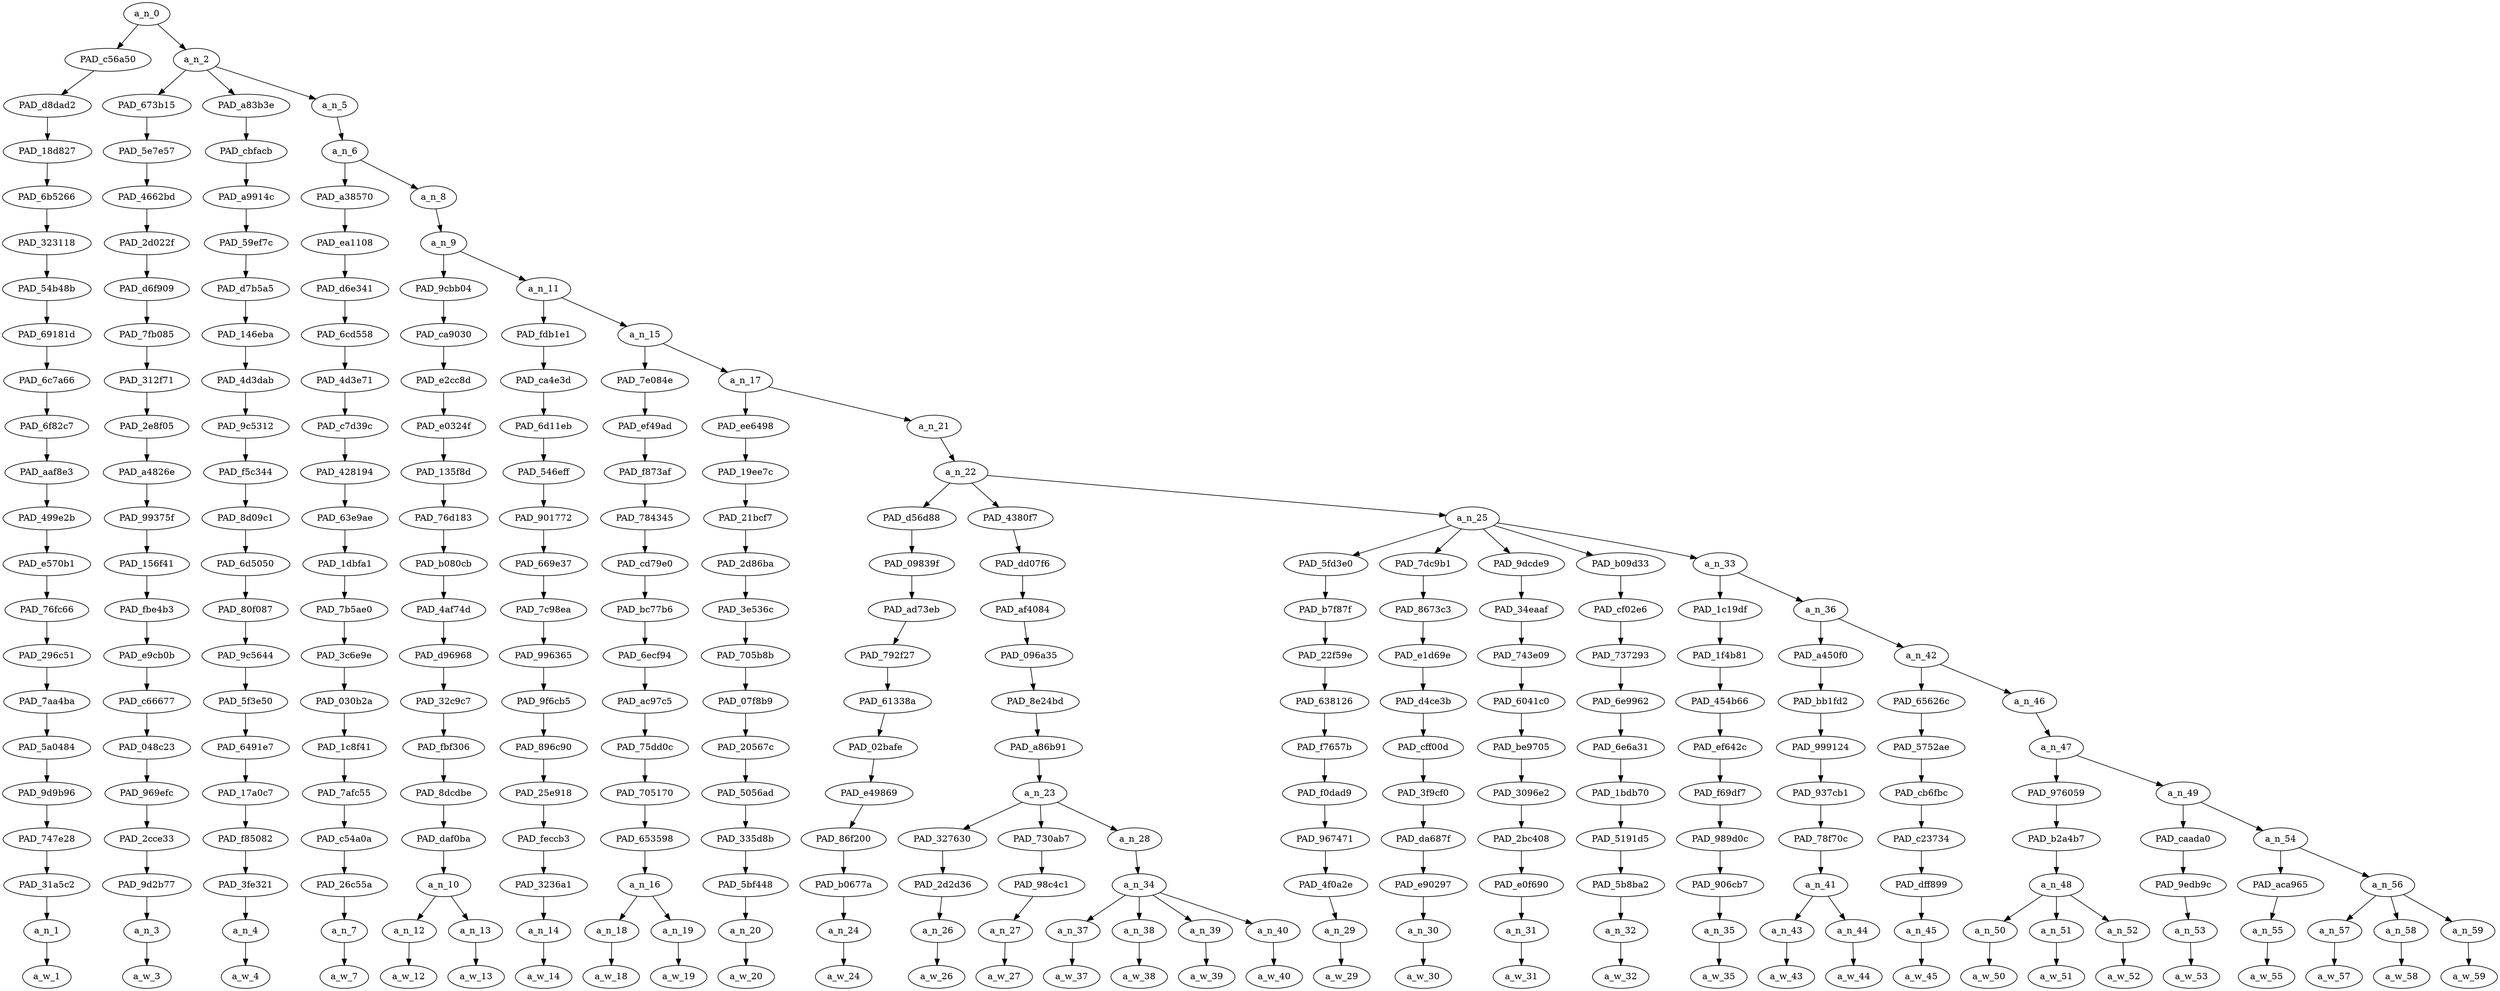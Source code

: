 strict digraph "" {
	a_n_0	[div_dir=1,
		index=0,
		level=21,
		pos="1.2687717013888888,21!",
		text_span="[0, 1, 2, 3, 4, 5, 6, 7, 8, 9, 10, 11, 12, 13, 14, 15, 16, 17, 18, 19, 20, 21, 22, 23, 24, 25, 26, 27, 28, 29, 30, 31, 32]",
		value=0.99999999];
	PAD_c56a50	[div_dir=1,
		index=0,
		level=20,
		pos="0.0,20!",
		text_span="[0]",
		value=0.10825513];
	a_n_0 -> PAD_c56a50;
	a_n_2	[div_dir=1,
		index=1,
		level=20,
		pos="2.5375434027777777,20!",
		text_span="[1, 2, 3, 4, 5, 6, 7, 8, 9, 10, 11, 12, 13, 14, 15, 16, 17, 18, 19, 20, 21, 22, 23, 24, 25, 26, 27, 28, 29, 30, 31, 32]",
		value=0.89140818];
	a_n_0 -> a_n_2;
	PAD_d8dad2	[div_dir=1,
		index=0,
		level=19,
		pos="0.0,19!",
		text_span="[0]",
		value=0.10825513];
	PAD_c56a50 -> PAD_d8dad2;
	PAD_18d827	[div_dir=1,
		index=0,
		level=18,
		pos="0.0,18!",
		text_span="[0]",
		value=0.10825513];
	PAD_d8dad2 -> PAD_18d827;
	PAD_6b5266	[div_dir=1,
		index=0,
		level=17,
		pos="0.0,17!",
		text_span="[0]",
		value=0.10825513];
	PAD_18d827 -> PAD_6b5266;
	PAD_323118	[div_dir=1,
		index=0,
		level=16,
		pos="0.0,16!",
		text_span="[0]",
		value=0.10825513];
	PAD_6b5266 -> PAD_323118;
	PAD_54b48b	[div_dir=1,
		index=0,
		level=15,
		pos="0.0,15!",
		text_span="[0]",
		value=0.10825513];
	PAD_323118 -> PAD_54b48b;
	PAD_69181d	[div_dir=1,
		index=0,
		level=14,
		pos="0.0,14!",
		text_span="[0]",
		value=0.10825513];
	PAD_54b48b -> PAD_69181d;
	PAD_6c7a66	[div_dir=1,
		index=0,
		level=13,
		pos="0.0,13!",
		text_span="[0]",
		value=0.10825513];
	PAD_69181d -> PAD_6c7a66;
	PAD_6f82c7	[div_dir=1,
		index=0,
		level=12,
		pos="0.0,12!",
		text_span="[0]",
		value=0.10825513];
	PAD_6c7a66 -> PAD_6f82c7;
	PAD_aaf8e3	[div_dir=1,
		index=0,
		level=11,
		pos="0.0,11!",
		text_span="[0]",
		value=0.10825513];
	PAD_6f82c7 -> PAD_aaf8e3;
	PAD_499e2b	[div_dir=1,
		index=0,
		level=10,
		pos="0.0,10!",
		text_span="[0]",
		value=0.10825513];
	PAD_aaf8e3 -> PAD_499e2b;
	PAD_e570b1	[div_dir=1,
		index=0,
		level=9,
		pos="0.0,9!",
		text_span="[0]",
		value=0.10825513];
	PAD_499e2b -> PAD_e570b1;
	PAD_76fc66	[div_dir=1,
		index=0,
		level=8,
		pos="0.0,8!",
		text_span="[0]",
		value=0.10825513];
	PAD_e570b1 -> PAD_76fc66;
	PAD_296c51	[div_dir=1,
		index=0,
		level=7,
		pos="0.0,7!",
		text_span="[0]",
		value=0.10825513];
	PAD_76fc66 -> PAD_296c51;
	PAD_7aa4ba	[div_dir=1,
		index=0,
		level=6,
		pos="0.0,6!",
		text_span="[0]",
		value=0.10825513];
	PAD_296c51 -> PAD_7aa4ba;
	PAD_5a0484	[div_dir=1,
		index=0,
		level=5,
		pos="0.0,5!",
		text_span="[0]",
		value=0.10825513];
	PAD_7aa4ba -> PAD_5a0484;
	PAD_9d9b96	[div_dir=1,
		index=0,
		level=4,
		pos="0.0,4!",
		text_span="[0]",
		value=0.10825513];
	PAD_5a0484 -> PAD_9d9b96;
	PAD_747e28	[div_dir=1,
		index=0,
		level=3,
		pos="0.0,3!",
		text_span="[0]",
		value=0.10825513];
	PAD_9d9b96 -> PAD_747e28;
	PAD_31a5c2	[div_dir=1,
		index=0,
		level=2,
		pos="0.0,2!",
		text_span="[0]",
		value=0.10825513];
	PAD_747e28 -> PAD_31a5c2;
	a_n_1	[div_dir=1,
		index=0,
		level=1,
		pos="0.0,1!",
		text_span="[0]",
		value=0.10825513];
	PAD_31a5c2 -> a_n_1;
	a_w_1	[div_dir=0,
		index=0,
		level=0,
		pos="0,0!",
		text_span="[0]",
		value=crackheads];
	a_n_1 -> a_w_1;
	PAD_673b15	[div_dir=-1,
		index=1,
		level=19,
		pos="1.0,19!",
		text_span="[1]",
		value=0.02230533];
	a_n_2 -> PAD_673b15;
	PAD_a83b3e	[div_dir=-1,
		index=2,
		level=19,
		pos="2.0,19!",
		text_span="[2]",
		value=0.02273857];
	a_n_2 -> PAD_a83b3e;
	a_n_5	[div_dir=1,
		index=3,
		level=19,
		pos="4.612630208333333,19!",
		text_span="[3, 4, 5, 6, 7, 8, 9, 10, 11, 12, 13, 14, 15, 16, 17, 18, 19, 20, 21, 22, 23, 24, 25, 26, 27, 28, 29, 30, 31, 32]",
		value=0.84606045];
	a_n_2 -> a_n_5;
	PAD_5e7e57	[div_dir=-1,
		index=1,
		level=18,
		pos="1.0,18!",
		text_span="[1]",
		value=0.02230533];
	PAD_673b15 -> PAD_5e7e57;
	PAD_4662bd	[div_dir=-1,
		index=1,
		level=17,
		pos="1.0,17!",
		text_span="[1]",
		value=0.02230533];
	PAD_5e7e57 -> PAD_4662bd;
	PAD_2d022f	[div_dir=-1,
		index=1,
		level=16,
		pos="1.0,16!",
		text_span="[1]",
		value=0.02230533];
	PAD_4662bd -> PAD_2d022f;
	PAD_d6f909	[div_dir=-1,
		index=1,
		level=15,
		pos="1.0,15!",
		text_span="[1]",
		value=0.02230533];
	PAD_2d022f -> PAD_d6f909;
	PAD_7fb085	[div_dir=-1,
		index=1,
		level=14,
		pos="1.0,14!",
		text_span="[1]",
		value=0.02230533];
	PAD_d6f909 -> PAD_7fb085;
	PAD_312f71	[div_dir=-1,
		index=1,
		level=13,
		pos="1.0,13!",
		text_span="[1]",
		value=0.02230533];
	PAD_7fb085 -> PAD_312f71;
	PAD_2e8f05	[div_dir=-1,
		index=1,
		level=12,
		pos="1.0,12!",
		text_span="[1]",
		value=0.02230533];
	PAD_312f71 -> PAD_2e8f05;
	PAD_a4826e	[div_dir=-1,
		index=1,
		level=11,
		pos="1.0,11!",
		text_span="[1]",
		value=0.02230533];
	PAD_2e8f05 -> PAD_a4826e;
	PAD_99375f	[div_dir=-1,
		index=1,
		level=10,
		pos="1.0,10!",
		text_span="[1]",
		value=0.02230533];
	PAD_a4826e -> PAD_99375f;
	PAD_156f41	[div_dir=-1,
		index=1,
		level=9,
		pos="1.0,9!",
		text_span="[1]",
		value=0.02230533];
	PAD_99375f -> PAD_156f41;
	PAD_fbe4b3	[div_dir=-1,
		index=1,
		level=8,
		pos="1.0,8!",
		text_span="[1]",
		value=0.02230533];
	PAD_156f41 -> PAD_fbe4b3;
	PAD_e9cb0b	[div_dir=-1,
		index=1,
		level=7,
		pos="1.0,7!",
		text_span="[1]",
		value=0.02230533];
	PAD_fbe4b3 -> PAD_e9cb0b;
	PAD_c66677	[div_dir=-1,
		index=1,
		level=6,
		pos="1.0,6!",
		text_span="[1]",
		value=0.02230533];
	PAD_e9cb0b -> PAD_c66677;
	PAD_048c23	[div_dir=-1,
		index=1,
		level=5,
		pos="1.0,5!",
		text_span="[1]",
		value=0.02230533];
	PAD_c66677 -> PAD_048c23;
	PAD_969efc	[div_dir=-1,
		index=1,
		level=4,
		pos="1.0,4!",
		text_span="[1]",
		value=0.02230533];
	PAD_048c23 -> PAD_969efc;
	PAD_2cce33	[div_dir=-1,
		index=1,
		level=3,
		pos="1.0,3!",
		text_span="[1]",
		value=0.02230533];
	PAD_969efc -> PAD_2cce33;
	PAD_9d2b77	[div_dir=-1,
		index=1,
		level=2,
		pos="1.0,2!",
		text_span="[1]",
		value=0.02230533];
	PAD_2cce33 -> PAD_9d2b77;
	a_n_3	[div_dir=-1,
		index=1,
		level=1,
		pos="1.0,1!",
		text_span="[1]",
		value=0.02230533];
	PAD_9d2b77 -> a_n_3;
	a_w_3	[div_dir=0,
		index=1,
		level=0,
		pos="1,0!",
		text_span="[1]",
		value=call];
	a_n_3 -> a_w_3;
	PAD_cbfacb	[div_dir=-1,
		index=2,
		level=18,
		pos="2.0,18!",
		text_span="[2]",
		value=0.02273857];
	PAD_a83b3e -> PAD_cbfacb;
	PAD_a9914c	[div_dir=-1,
		index=2,
		level=17,
		pos="2.0,17!",
		text_span="[2]",
		value=0.02273857];
	PAD_cbfacb -> PAD_a9914c;
	PAD_59ef7c	[div_dir=-1,
		index=2,
		level=16,
		pos="2.0,16!",
		text_span="[2]",
		value=0.02273857];
	PAD_a9914c -> PAD_59ef7c;
	PAD_d7b5a5	[div_dir=-1,
		index=2,
		level=15,
		pos="2.0,15!",
		text_span="[2]",
		value=0.02273857];
	PAD_59ef7c -> PAD_d7b5a5;
	PAD_146eba	[div_dir=-1,
		index=2,
		level=14,
		pos="2.0,14!",
		text_span="[2]",
		value=0.02273857];
	PAD_d7b5a5 -> PAD_146eba;
	PAD_4d3dab	[div_dir=-1,
		index=2,
		level=13,
		pos="2.0,13!",
		text_span="[2]",
		value=0.02273857];
	PAD_146eba -> PAD_4d3dab;
	PAD_9c5312	[div_dir=-1,
		index=2,
		level=12,
		pos="2.0,12!",
		text_span="[2]",
		value=0.02273857];
	PAD_4d3dab -> PAD_9c5312;
	PAD_f5c344	[div_dir=-1,
		index=2,
		level=11,
		pos="2.0,11!",
		text_span="[2]",
		value=0.02273857];
	PAD_9c5312 -> PAD_f5c344;
	PAD_8d09c1	[div_dir=-1,
		index=2,
		level=10,
		pos="2.0,10!",
		text_span="[2]",
		value=0.02273857];
	PAD_f5c344 -> PAD_8d09c1;
	PAD_6d5050	[div_dir=-1,
		index=2,
		level=9,
		pos="2.0,9!",
		text_span="[2]",
		value=0.02273857];
	PAD_8d09c1 -> PAD_6d5050;
	PAD_80f087	[div_dir=-1,
		index=2,
		level=8,
		pos="2.0,8!",
		text_span="[2]",
		value=0.02273857];
	PAD_6d5050 -> PAD_80f087;
	PAD_9c5644	[div_dir=-1,
		index=2,
		level=7,
		pos="2.0,7!",
		text_span="[2]",
		value=0.02273857];
	PAD_80f087 -> PAD_9c5644;
	PAD_5f3e50	[div_dir=-1,
		index=2,
		level=6,
		pos="2.0,6!",
		text_span="[2]",
		value=0.02273857];
	PAD_9c5644 -> PAD_5f3e50;
	PAD_6491e7	[div_dir=-1,
		index=2,
		level=5,
		pos="2.0,5!",
		text_span="[2]",
		value=0.02273857];
	PAD_5f3e50 -> PAD_6491e7;
	PAD_17a0c7	[div_dir=-1,
		index=2,
		level=4,
		pos="2.0,4!",
		text_span="[2]",
		value=0.02273857];
	PAD_6491e7 -> PAD_17a0c7;
	PAD_f85082	[div_dir=-1,
		index=2,
		level=3,
		pos="2.0,3!",
		text_span="[2]",
		value=0.02273857];
	PAD_17a0c7 -> PAD_f85082;
	PAD_3fe321	[div_dir=-1,
		index=2,
		level=2,
		pos="2.0,2!",
		text_span="[2]",
		value=0.02273857];
	PAD_f85082 -> PAD_3fe321;
	a_n_4	[div_dir=-1,
		index=2,
		level=1,
		pos="2.0,1!",
		text_span="[2]",
		value=0.02273857];
	PAD_3fe321 -> a_n_4;
	a_w_4	[div_dir=0,
		index=2,
		level=0,
		pos="2,0!",
		text_span="[2]",
		value=themselves];
	a_n_4 -> a_w_4;
	a_n_6	[div_dir=1,
		index=3,
		level=18,
		pos="4.612630208333333,18!",
		text_span="[3, 4, 5, 6, 7, 8, 9, 10, 11, 12, 13, 14, 15, 16, 17, 18, 19, 20, 21, 22, 23, 24, 25, 26, 27, 28, 29, 30, 31, 32]",
		value=0.84573473];
	a_n_5 -> a_n_6;
	PAD_a38570	[div_dir=1,
		index=3,
		level=17,
		pos="3.0,17!",
		text_span="[3]",
		value=0.06288940];
	a_n_6 -> PAD_a38570;
	a_n_8	[div_dir=1,
		index=4,
		level=17,
		pos="6.225260416666666,17!",
		text_span="[4, 5, 6, 7, 8, 9, 10, 11, 12, 13, 14, 15, 16, 17, 18, 19, 20, 21, 22, 23, 24, 25, 26, 27, 28, 29, 30, 31, 32]",
		value=0.78251961];
	a_n_6 -> a_n_8;
	PAD_ea1108	[div_dir=1,
		index=3,
		level=16,
		pos="3.0,16!",
		text_span="[3]",
		value=0.06288940];
	PAD_a38570 -> PAD_ea1108;
	PAD_d6e341	[div_dir=1,
		index=3,
		level=15,
		pos="3.0,15!",
		text_span="[3]",
		value=0.06288940];
	PAD_ea1108 -> PAD_d6e341;
	PAD_6cd558	[div_dir=1,
		index=3,
		level=14,
		pos="3.0,14!",
		text_span="[3]",
		value=0.06288940];
	PAD_d6e341 -> PAD_6cd558;
	PAD_4d3e71	[div_dir=1,
		index=3,
		level=13,
		pos="3.0,13!",
		text_span="[3]",
		value=0.06288940];
	PAD_6cd558 -> PAD_4d3e71;
	PAD_c7d39c	[div_dir=1,
		index=3,
		level=12,
		pos="3.0,12!",
		text_span="[3]",
		value=0.06288940];
	PAD_4d3e71 -> PAD_c7d39c;
	PAD_428194	[div_dir=1,
		index=3,
		level=11,
		pos="3.0,11!",
		text_span="[3]",
		value=0.06288940];
	PAD_c7d39c -> PAD_428194;
	PAD_63e9ae	[div_dir=1,
		index=3,
		level=10,
		pos="3.0,10!",
		text_span="[3]",
		value=0.06288940];
	PAD_428194 -> PAD_63e9ae;
	PAD_1dbfa1	[div_dir=1,
		index=3,
		level=9,
		pos="3.0,9!",
		text_span="[3]",
		value=0.06288940];
	PAD_63e9ae -> PAD_1dbfa1;
	PAD_7b5ae0	[div_dir=1,
		index=3,
		level=8,
		pos="3.0,8!",
		text_span="[3]",
		value=0.06288940];
	PAD_1dbfa1 -> PAD_7b5ae0;
	PAD_3c6e9e	[div_dir=1,
		index=3,
		level=7,
		pos="3.0,7!",
		text_span="[3]",
		value=0.06288940];
	PAD_7b5ae0 -> PAD_3c6e9e;
	PAD_030b2a	[div_dir=1,
		index=3,
		level=6,
		pos="3.0,6!",
		text_span="[3]",
		value=0.06288940];
	PAD_3c6e9e -> PAD_030b2a;
	PAD_1c8f41	[div_dir=1,
		index=3,
		level=5,
		pos="3.0,5!",
		text_span="[3]",
		value=0.06288940];
	PAD_030b2a -> PAD_1c8f41;
	PAD_7afc55	[div_dir=1,
		index=3,
		level=4,
		pos="3.0,4!",
		text_span="[3]",
		value=0.06288940];
	PAD_1c8f41 -> PAD_7afc55;
	PAD_c54a0a	[div_dir=1,
		index=3,
		level=3,
		pos="3.0,3!",
		text_span="[3]",
		value=0.06288940];
	PAD_7afc55 -> PAD_c54a0a;
	PAD_26c55a	[div_dir=1,
		index=3,
		level=2,
		pos="3.0,2!",
		text_span="[3]",
		value=0.06288940];
	PAD_c54a0a -> PAD_26c55a;
	a_n_7	[div_dir=1,
		index=3,
		level=1,
		pos="3.0,1!",
		text_span="[3]",
		value=0.06288940];
	PAD_26c55a -> a_n_7;
	a_w_7	[div_dir=0,
		index=3,
		level=0,
		pos="3,0!",
		text_span="[3]",
		value=crackheads1];
	a_n_7 -> a_w_7;
	a_n_9	[div_dir=1,
		index=4,
		level=16,
		pos="6.225260416666666,16!",
		text_span="[4, 5, 6, 7, 8, 9, 10, 11, 12, 13, 14, 15, 16, 17, 18, 19, 20, 21, 22, 23, 24, 25, 26, 27, 28, 29, 30, 31, 32]",
		value=0.78222310];
	a_n_8 -> a_n_9;
	PAD_9cbb04	[div_dir=1,
		index=4,
		level=15,
		pos="4.5,15!",
		text_span="[4, 5]",
		value=0.03401614];
	a_n_9 -> PAD_9cbb04;
	a_n_11	[div_dir=1,
		index=5,
		level=15,
		pos="7.950520833333333,15!",
		text_span="[6, 7, 8, 9, 10, 11, 12, 13, 14, 15, 16, 17, 18, 19, 20, 21, 22, 23, 24, 25, 26, 27, 28, 29, 30, 31, 32]",
		value=0.74791044];
	a_n_9 -> a_n_11;
	PAD_ca9030	[div_dir=1,
		index=4,
		level=14,
		pos="4.5,14!",
		text_span="[4, 5]",
		value=0.03401614];
	PAD_9cbb04 -> PAD_ca9030;
	PAD_e2cc8d	[div_dir=1,
		index=4,
		level=13,
		pos="4.5,13!",
		text_span="[4, 5]",
		value=0.03401614];
	PAD_ca9030 -> PAD_e2cc8d;
	PAD_e0324f	[div_dir=1,
		index=4,
		level=12,
		pos="4.5,12!",
		text_span="[4, 5]",
		value=0.03401614];
	PAD_e2cc8d -> PAD_e0324f;
	PAD_135f8d	[div_dir=1,
		index=4,
		level=11,
		pos="4.5,11!",
		text_span="[4, 5]",
		value=0.03401614];
	PAD_e0324f -> PAD_135f8d;
	PAD_76d183	[div_dir=1,
		index=4,
		level=10,
		pos="4.5,10!",
		text_span="[4, 5]",
		value=0.03401614];
	PAD_135f8d -> PAD_76d183;
	PAD_b080cb	[div_dir=1,
		index=4,
		level=9,
		pos="4.5,9!",
		text_span="[4, 5]",
		value=0.03401614];
	PAD_76d183 -> PAD_b080cb;
	PAD_4af74d	[div_dir=1,
		index=4,
		level=8,
		pos="4.5,8!",
		text_span="[4, 5]",
		value=0.03401614];
	PAD_b080cb -> PAD_4af74d;
	PAD_d96968	[div_dir=1,
		index=4,
		level=7,
		pos="4.5,7!",
		text_span="[4, 5]",
		value=0.03401614];
	PAD_4af74d -> PAD_d96968;
	PAD_32c9c7	[div_dir=1,
		index=4,
		level=6,
		pos="4.5,6!",
		text_span="[4, 5]",
		value=0.03401614];
	PAD_d96968 -> PAD_32c9c7;
	PAD_fbf306	[div_dir=1,
		index=4,
		level=5,
		pos="4.5,5!",
		text_span="[4, 5]",
		value=0.03401614];
	PAD_32c9c7 -> PAD_fbf306;
	PAD_8dcdbe	[div_dir=1,
		index=4,
		level=4,
		pos="4.5,4!",
		text_span="[4, 5]",
		value=0.03401614];
	PAD_fbf306 -> PAD_8dcdbe;
	PAD_daf0ba	[div_dir=1,
		index=4,
		level=3,
		pos="4.5,3!",
		text_span="[4, 5]",
		value=0.03401614];
	PAD_8dcdbe -> PAD_daf0ba;
	a_n_10	[div_dir=1,
		index=4,
		level=2,
		pos="4.5,2!",
		text_span="[4, 5]",
		value=0.03401614];
	PAD_daf0ba -> a_n_10;
	a_n_12	[div_dir=1,
		index=4,
		level=1,
		pos="4.0,1!",
		text_span="[4]",
		value=0.01927489];
	a_n_10 -> a_n_12;
	a_n_13	[div_dir=1,
		index=5,
		level=1,
		pos="5.0,1!",
		text_span="[5]",
		value=0.01465359];
	a_n_10 -> a_n_13;
	a_w_12	[div_dir=0,
		index=4,
		level=0,
		pos="4,0!",
		text_span="[4]",
		value=we];
	a_n_12 -> a_w_12;
	a_w_13	[div_dir=0,
		index=5,
		level=0,
		pos="5,0!",
		text_span="[5]",
		value=all];
	a_n_13 -> a_w_13;
	PAD_fdb1e1	[div_dir=-1,
		index=5,
		level=14,
		pos="6.0,14!",
		text_span="[6]",
		value=0.01927272];
	a_n_11 -> PAD_fdb1e1;
	a_n_15	[div_dir=1,
		index=6,
		level=14,
		pos="9.901041666666666,14!",
		text_span="[7, 8, 9, 10, 11, 12, 13, 14, 15, 16, 17, 18, 19, 20, 21, 22, 23, 24, 25, 26, 27, 28, 29, 30, 31, 32]",
		value=0.72835420];
	a_n_11 -> a_n_15;
	PAD_ca4e3d	[div_dir=-1,
		index=5,
		level=13,
		pos="6.0,13!",
		text_span="[6]",
		value=0.01927272];
	PAD_fdb1e1 -> PAD_ca4e3d;
	PAD_6d11eb	[div_dir=-1,
		index=5,
		level=12,
		pos="6.0,12!",
		text_span="[6]",
		value=0.01927272];
	PAD_ca4e3d -> PAD_6d11eb;
	PAD_546eff	[div_dir=-1,
		index=5,
		level=11,
		pos="6.0,11!",
		text_span="[6]",
		value=0.01927272];
	PAD_6d11eb -> PAD_546eff;
	PAD_901772	[div_dir=-1,
		index=5,
		level=10,
		pos="6.0,10!",
		text_span="[6]",
		value=0.01927272];
	PAD_546eff -> PAD_901772;
	PAD_669e37	[div_dir=-1,
		index=5,
		level=9,
		pos="6.0,9!",
		text_span="[6]",
		value=0.01927272];
	PAD_901772 -> PAD_669e37;
	PAD_7c98ea	[div_dir=-1,
		index=5,
		level=8,
		pos="6.0,8!",
		text_span="[6]",
		value=0.01927272];
	PAD_669e37 -> PAD_7c98ea;
	PAD_996365	[div_dir=-1,
		index=5,
		level=7,
		pos="6.0,7!",
		text_span="[6]",
		value=0.01927272];
	PAD_7c98ea -> PAD_996365;
	PAD_9f6cb5	[div_dir=-1,
		index=5,
		level=6,
		pos="6.0,6!",
		text_span="[6]",
		value=0.01927272];
	PAD_996365 -> PAD_9f6cb5;
	PAD_896c90	[div_dir=-1,
		index=5,
		level=5,
		pos="6.0,5!",
		text_span="[6]",
		value=0.01927272];
	PAD_9f6cb5 -> PAD_896c90;
	PAD_25e918	[div_dir=-1,
		index=5,
		level=4,
		pos="6.0,4!",
		text_span="[6]",
		value=0.01927272];
	PAD_896c90 -> PAD_25e918;
	PAD_feccb3	[div_dir=-1,
		index=5,
		level=3,
		pos="6.0,3!",
		text_span="[6]",
		value=0.01927272];
	PAD_25e918 -> PAD_feccb3;
	PAD_3236a1	[div_dir=-1,
		index=5,
		level=2,
		pos="6.0,2!",
		text_span="[6]",
		value=0.01927272];
	PAD_feccb3 -> PAD_3236a1;
	a_n_14	[div_dir=-1,
		index=6,
		level=1,
		pos="6.0,1!",
		text_span="[6]",
		value=0.01927272];
	PAD_3236a1 -> a_n_14;
	a_w_14	[div_dir=0,
		index=6,
		level=0,
		pos="6,0!",
		text_span="[6]",
		value=know];
	a_n_14 -> a_w_14;
	PAD_7e084e	[div_dir=1,
		index=6,
		level=13,
		pos="7.5,13!",
		text_span="[7, 8]",
		value=0.05256892];
	a_n_15 -> PAD_7e084e;
	a_n_17	[div_dir=1,
		index=7,
		level=13,
		pos="12.302083333333332,13!",
		text_span="[9, 10, 11, 12, 13, 14, 15, 16, 17, 18, 19, 20, 21, 22, 23, 24, 25, 26, 27, 28, 29, 30, 31, 32]",
		value=0.67549682];
	a_n_15 -> a_n_17;
	PAD_ef49ad	[div_dir=1,
		index=6,
		level=12,
		pos="7.5,12!",
		text_span="[7, 8]",
		value=0.05256892];
	PAD_7e084e -> PAD_ef49ad;
	PAD_f873af	[div_dir=1,
		index=6,
		level=11,
		pos="7.5,11!",
		text_span="[7, 8]",
		value=0.05256892];
	PAD_ef49ad -> PAD_f873af;
	PAD_784345	[div_dir=1,
		index=6,
		level=10,
		pos="7.5,10!",
		text_span="[7, 8]",
		value=0.05256892];
	PAD_f873af -> PAD_784345;
	PAD_cd79e0	[div_dir=1,
		index=6,
		level=9,
		pos="7.5,9!",
		text_span="[7, 8]",
		value=0.05256892];
	PAD_784345 -> PAD_cd79e0;
	PAD_bc77b6	[div_dir=1,
		index=6,
		level=8,
		pos="7.5,8!",
		text_span="[7, 8]",
		value=0.05256892];
	PAD_cd79e0 -> PAD_bc77b6;
	PAD_6ecf94	[div_dir=1,
		index=6,
		level=7,
		pos="7.5,7!",
		text_span="[7, 8]",
		value=0.05256892];
	PAD_bc77b6 -> PAD_6ecf94;
	PAD_ac97c5	[div_dir=1,
		index=6,
		level=6,
		pos="7.5,6!",
		text_span="[7, 8]",
		value=0.05256892];
	PAD_6ecf94 -> PAD_ac97c5;
	PAD_75dd0c	[div_dir=1,
		index=6,
		level=5,
		pos="7.5,5!",
		text_span="[7, 8]",
		value=0.05256892];
	PAD_ac97c5 -> PAD_75dd0c;
	PAD_705170	[div_dir=1,
		index=6,
		level=4,
		pos="7.5,4!",
		text_span="[7, 8]",
		value=0.05256892];
	PAD_75dd0c -> PAD_705170;
	PAD_653598	[div_dir=1,
		index=6,
		level=3,
		pos="7.5,3!",
		text_span="[7, 8]",
		value=0.05256892];
	PAD_705170 -> PAD_653598;
	a_n_16	[div_dir=1,
		index=6,
		level=2,
		pos="7.5,2!",
		text_span="[7, 8]",
		value=0.05256892];
	PAD_653598 -> a_n_16;
	a_n_18	[div_dir=1,
		index=7,
		level=1,
		pos="7.0,1!",
		text_span="[7]",
		value=0.03071393];
	a_n_16 -> a_n_18;
	a_n_19	[div_dir=-1,
		index=8,
		level=1,
		pos="8.0,1!",
		text_span="[8]",
		value=0.02183712];
	a_n_16 -> a_n_19;
	a_w_18	[div_dir=0,
		index=7,
		level=0,
		pos="7,0!",
		text_span="[7]",
		value=black];
	a_n_18 -> a_w_18;
	a_w_19	[div_dir=0,
		index=8,
		level=0,
		pos="8,0!",
		text_span="[8]",
		value=people];
	a_n_19 -> a_w_19;
	PAD_ee6498	[div_dir=1,
		index=7,
		level=12,
		pos="9.0,12!",
		text_span="[9]",
		value=0.01652745];
	a_n_17 -> PAD_ee6498;
	a_n_21	[div_dir=1,
		index=8,
		level=12,
		pos="15.604166666666666,12!",
		text_span="[10, 11, 12, 13, 14, 15, 16, 17, 18, 19, 20, 21, 22, 23, 24, 25, 26, 27, 28, 29, 30, 31, 32]",
		value=0.65867537];
	a_n_17 -> a_n_21;
	PAD_19ee7c	[div_dir=1,
		index=7,
		level=11,
		pos="9.0,11!",
		text_span="[9]",
		value=0.01652745];
	PAD_ee6498 -> PAD_19ee7c;
	PAD_21bcf7	[div_dir=1,
		index=7,
		level=10,
		pos="9.0,10!",
		text_span="[9]",
		value=0.01652745];
	PAD_19ee7c -> PAD_21bcf7;
	PAD_2d86ba	[div_dir=1,
		index=7,
		level=9,
		pos="9.0,9!",
		text_span="[9]",
		value=0.01652745];
	PAD_21bcf7 -> PAD_2d86ba;
	PAD_3e536c	[div_dir=1,
		index=7,
		level=8,
		pos="9.0,8!",
		text_span="[9]",
		value=0.01652745];
	PAD_2d86ba -> PAD_3e536c;
	PAD_705b8b	[div_dir=1,
		index=7,
		level=7,
		pos="9.0,7!",
		text_span="[9]",
		value=0.01652745];
	PAD_3e536c -> PAD_705b8b;
	PAD_07f8b9	[div_dir=1,
		index=7,
		level=6,
		pos="9.0,6!",
		text_span="[9]",
		value=0.01652745];
	PAD_705b8b -> PAD_07f8b9;
	PAD_20567c	[div_dir=1,
		index=7,
		level=5,
		pos="9.0,5!",
		text_span="[9]",
		value=0.01652745];
	PAD_07f8b9 -> PAD_20567c;
	PAD_5056ad	[div_dir=1,
		index=7,
		level=4,
		pos="9.0,4!",
		text_span="[9]",
		value=0.01652745];
	PAD_20567c -> PAD_5056ad;
	PAD_335d8b	[div_dir=1,
		index=7,
		level=3,
		pos="9.0,3!",
		text_span="[9]",
		value=0.01652745];
	PAD_5056ad -> PAD_335d8b;
	PAD_5bf448	[div_dir=1,
		index=7,
		level=2,
		pos="9.0,2!",
		text_span="[9]",
		value=0.01652745];
	PAD_335d8b -> PAD_5bf448;
	a_n_20	[div_dir=1,
		index=9,
		level=1,
		pos="9.0,1!",
		text_span="[9]",
		value=0.01652745];
	PAD_5bf448 -> a_n_20;
	a_w_20	[div_dir=0,
		index=9,
		level=0,
		pos="9,0!",
		text_span="[9]",
		value=who];
	a_n_20 -> a_w_20;
	a_n_22	[div_dir=1,
		index=8,
		level=11,
		pos="15.604166666666666,11!",
		text_span="[10, 11, 12, 13, 14, 15, 16, 17, 18, 19, 20, 21, 22, 23, 24, 25, 26, 27, 28, 29, 30, 31, 32]",
		value=0.65837918];
	a_n_21 -> a_n_22;
	PAD_d56d88	[div_dir=1,
		index=9,
		level=10,
		pos="16.0,10!",
		text_span="[16]",
		value=0.01459737];
	a_n_22 -> PAD_d56d88;
	PAD_4380f7	[div_dir=1,
		index=8,
		level=10,
		pos="11.5,10!",
		text_span="[10, 11, 12, 13, 14, 15]",
		value=0.30465856];
	a_n_22 -> PAD_4380f7;
	a_n_25	[div_dir=1,
		index=10,
		level=10,
		pos="19.3125,10!",
		text_span="[17, 18, 19, 20, 21, 22, 23, 24, 25, 26, 27, 28, 29, 30, 31, 32]",
		value=0.33882705];
	a_n_22 -> a_n_25;
	PAD_09839f	[div_dir=1,
		index=9,
		level=9,
		pos="16.0,9!",
		text_span="[16]",
		value=0.01459737];
	PAD_d56d88 -> PAD_09839f;
	PAD_ad73eb	[div_dir=1,
		index=9,
		level=8,
		pos="16.0,8!",
		text_span="[16]",
		value=0.01459737];
	PAD_09839f -> PAD_ad73eb;
	PAD_792f27	[div_dir=1,
		index=9,
		level=7,
		pos="16.0,7!",
		text_span="[16]",
		value=0.01459737];
	PAD_ad73eb -> PAD_792f27;
	PAD_61338a	[div_dir=1,
		index=9,
		level=6,
		pos="16.0,6!",
		text_span="[16]",
		value=0.01459737];
	PAD_792f27 -> PAD_61338a;
	PAD_02bafe	[div_dir=1,
		index=9,
		level=5,
		pos="16.0,5!",
		text_span="[16]",
		value=0.01459737];
	PAD_61338a -> PAD_02bafe;
	PAD_e49869	[div_dir=1,
		index=9,
		level=4,
		pos="16.0,4!",
		text_span="[16]",
		value=0.01459737];
	PAD_02bafe -> PAD_e49869;
	PAD_86f200	[div_dir=1,
		index=11,
		level=3,
		pos="16.0,3!",
		text_span="[16]",
		value=0.01459737];
	PAD_e49869 -> PAD_86f200;
	PAD_b0677a	[div_dir=1,
		index=11,
		level=2,
		pos="16.0,2!",
		text_span="[16]",
		value=0.01459737];
	PAD_86f200 -> PAD_b0677a;
	a_n_24	[div_dir=1,
		index=16,
		level=1,
		pos="16.0,1!",
		text_span="[16]",
		value=0.01459737];
	PAD_b0677a -> a_n_24;
	a_w_24	[div_dir=0,
		index=16,
		level=0,
		pos="16,0!",
		text_span="[16]",
		value=but];
	a_n_24 -> a_w_24;
	PAD_dd07f6	[div_dir=1,
		index=8,
		level=9,
		pos="11.5,9!",
		text_span="[10, 11, 12, 13, 14, 15]",
		value=0.30465856];
	PAD_4380f7 -> PAD_dd07f6;
	PAD_af4084	[div_dir=1,
		index=8,
		level=8,
		pos="11.5,8!",
		text_span="[10, 11, 12, 13, 14, 15]",
		value=0.30465856];
	PAD_dd07f6 -> PAD_af4084;
	PAD_096a35	[div_dir=1,
		index=8,
		level=7,
		pos="11.5,7!",
		text_span="[10, 11, 12, 13, 14, 15]",
		value=0.30465856];
	PAD_af4084 -> PAD_096a35;
	PAD_8e24bd	[div_dir=1,
		index=8,
		level=6,
		pos="11.5,6!",
		text_span="[10, 11, 12, 13, 14, 15]",
		value=0.30465856];
	PAD_096a35 -> PAD_8e24bd;
	PAD_a86b91	[div_dir=1,
		index=8,
		level=5,
		pos="11.5,5!",
		text_span="[10, 11, 12, 13, 14, 15]",
		value=0.30465856];
	PAD_8e24bd -> PAD_a86b91;
	a_n_23	[div_dir=1,
		index=8,
		level=4,
		pos="11.5,4!",
		text_span="[10, 11, 12, 13, 14, 15]",
		value=0.30465856];
	PAD_a86b91 -> a_n_23;
	PAD_327630	[div_dir=1,
		index=8,
		level=3,
		pos="10.0,3!",
		text_span="[10]",
		value=0.02083818];
	a_n_23 -> PAD_327630;
	PAD_730ab7	[div_dir=1,
		index=9,
		level=3,
		pos="11.0,3!",
		text_span="[11]",
		value=0.02025573];
	a_n_23 -> PAD_730ab7;
	a_n_28	[div_dir=1,
		index=10,
		level=3,
		pos="13.5,3!",
		text_span="[12, 13, 14, 15]",
		value=0.26337990];
	a_n_23 -> a_n_28;
	PAD_2d2d36	[div_dir=1,
		index=8,
		level=2,
		pos="10.0,2!",
		text_span="[10]",
		value=0.02083818];
	PAD_327630 -> PAD_2d2d36;
	a_n_26	[div_dir=1,
		index=10,
		level=1,
		pos="10.0,1!",
		text_span="[10]",
		value=0.02083818];
	PAD_2d2d36 -> a_n_26;
	a_w_26	[div_dir=0,
		index=10,
		level=0,
		pos="10,0!",
		text_span="[10]",
		value=call1];
	a_n_26 -> a_w_26;
	PAD_98c4c1	[div_dir=1,
		index=9,
		level=2,
		pos="11.0,2!",
		text_span="[11]",
		value=0.02025573];
	PAD_730ab7 -> PAD_98c4c1;
	a_n_27	[div_dir=1,
		index=11,
		level=1,
		pos="11.0,1!",
		text_span="[11]",
		value=0.02025573];
	PAD_98c4c1 -> a_n_27;
	a_w_27	[div_dir=0,
		index=11,
		level=0,
		pos="11,0!",
		text_span="[11]",
		value=themselves1];
	a_n_27 -> a_w_27;
	a_n_34	[div_dir=1,
		index=10,
		level=2,
		pos="13.5,2!",
		text_span="[12, 13, 14, 15]",
		value=0.26318585];
	a_n_28 -> a_n_34;
	a_n_37	[div_dir=1,
		index=12,
		level=1,
		pos="12.0,1!",
		text_span="[12]",
		value=0.16453389];
	a_n_34 -> a_n_37;
	a_n_38	[div_dir=1,
		index=13,
		level=1,
		pos="13.0,1!",
		text_span="[13]",
		value=0.04900631];
	a_n_34 -> a_n_38;
	a_n_39	[div_dir=-1,
		index=14,
		level=1,
		pos="14.0,1!",
		text_span="[14]",
		value=0.02087446];
	a_n_34 -> a_n_39;
	a_n_40	[div_dir=-1,
		index=15,
		level=1,
		pos="15.0,1!",
		text_span="[15]",
		value=0.02857713];
	a_n_34 -> a_n_40;
	a_w_37	[div_dir=0,
		index=12,
		level=0,
		pos="12,0!",
		text_span="[12]",
		value=niggers];
	a_n_37 -> a_w_37;
	a_w_38	[div_dir=0,
		index=13,
		level=0,
		pos="13,0!",
		text_span="[13]",
		value=savages];
	a_n_38 -> a_w_38;
	a_w_39	[div_dir=0,
		index=14,
		level=0,
		pos="14,0!",
		text_span="[14]",
		value=and];
	a_n_39 -> a_w_39;
	a_w_40	[div_dir=0,
		index=15,
		level=0,
		pos="15,0!",
		text_span="[15]",
		value=thugs];
	a_n_40 -> a_w_40;
	PAD_5fd3e0	[div_dir=1,
		index=10,
		level=9,
		pos="17.0,9!",
		text_span="[17]",
		value=0.01571359];
	a_n_25 -> PAD_5fd3e0;
	PAD_7dc9b1	[div_dir=1,
		index=11,
		level=9,
		pos="18.0,9!",
		text_span="[18]",
		value=0.01442150];
	a_n_25 -> PAD_7dc9b1;
	PAD_9dcde9	[div_dir=1,
		index=12,
		level=9,
		pos="19.0,9!",
		text_span="[19]",
		value=0.01456287];
	a_n_25 -> PAD_9dcde9;
	PAD_b09d33	[div_dir=1,
		index=13,
		level=9,
		pos="20.0,9!",
		text_span="[20]",
		value=0.01908602];
	a_n_25 -> PAD_b09d33;
	a_n_33	[div_dir=1,
		index=14,
		level=9,
		pos="22.5625,9!",
		text_span="[21, 22, 23, 24, 25, 26, 27, 28, 29, 30, 31, 32]",
		value=0.27481406];
	a_n_25 -> a_n_33;
	PAD_b7f87f	[div_dir=1,
		index=10,
		level=8,
		pos="17.0,8!",
		text_span="[17]",
		value=0.01571359];
	PAD_5fd3e0 -> PAD_b7f87f;
	PAD_22f59e	[div_dir=1,
		index=10,
		level=7,
		pos="17.0,7!",
		text_span="[17]",
		value=0.01571359];
	PAD_b7f87f -> PAD_22f59e;
	PAD_638126	[div_dir=1,
		index=10,
		level=6,
		pos="17.0,6!",
		text_span="[17]",
		value=0.01571359];
	PAD_22f59e -> PAD_638126;
	PAD_f7657b	[div_dir=1,
		index=10,
		level=5,
		pos="17.0,5!",
		text_span="[17]",
		value=0.01571359];
	PAD_638126 -> PAD_f7657b;
	PAD_f0dad9	[div_dir=1,
		index=10,
		level=4,
		pos="17.0,4!",
		text_span="[17]",
		value=0.01571359];
	PAD_f7657b -> PAD_f0dad9;
	PAD_967471	[div_dir=1,
		index=12,
		level=3,
		pos="17.0,3!",
		text_span="[17]",
		value=0.01571359];
	PAD_f0dad9 -> PAD_967471;
	PAD_4f0a2e	[div_dir=1,
		index=12,
		level=2,
		pos="17.0,2!",
		text_span="[17]",
		value=0.01571359];
	PAD_967471 -> PAD_4f0a2e;
	a_n_29	[div_dir=1,
		index=17,
		level=1,
		pos="17.0,1!",
		text_span="[17]",
		value=0.01571359];
	PAD_4f0a2e -> a_n_29;
	a_w_29	[div_dir=0,
		index=17,
		level=0,
		pos="17,0!",
		text_span="[17]",
		value=is];
	a_n_29 -> a_w_29;
	PAD_8673c3	[div_dir=1,
		index=11,
		level=8,
		pos="18.0,8!",
		text_span="[18]",
		value=0.01442150];
	PAD_7dc9b1 -> PAD_8673c3;
	PAD_e1d69e	[div_dir=1,
		index=11,
		level=7,
		pos="18.0,7!",
		text_span="[18]",
		value=0.01442150];
	PAD_8673c3 -> PAD_e1d69e;
	PAD_d4ce3b	[div_dir=1,
		index=11,
		level=6,
		pos="18.0,6!",
		text_span="[18]",
		value=0.01442150];
	PAD_e1d69e -> PAD_d4ce3b;
	PAD_cff00d	[div_dir=1,
		index=11,
		level=5,
		pos="18.0,5!",
		text_span="[18]",
		value=0.01442150];
	PAD_d4ce3b -> PAD_cff00d;
	PAD_3f9cf0	[div_dir=1,
		index=11,
		level=4,
		pos="18.0,4!",
		text_span="[18]",
		value=0.01442150];
	PAD_cff00d -> PAD_3f9cf0;
	PAD_da687f	[div_dir=1,
		index=13,
		level=3,
		pos="18.0,3!",
		text_span="[18]",
		value=0.01442150];
	PAD_3f9cf0 -> PAD_da687f;
	PAD_e90297	[div_dir=1,
		index=13,
		level=2,
		pos="18.0,2!",
		text_span="[18]",
		value=0.01442150];
	PAD_da687f -> PAD_e90297;
	a_n_30	[div_dir=1,
		index=18,
		level=1,
		pos="18.0,1!",
		text_span="[18]",
		value=0.01442150];
	PAD_e90297 -> a_n_30;
	a_w_30	[div_dir=0,
		index=18,
		level=0,
		pos="18,0!",
		text_span="[18]",
		value=not];
	a_n_30 -> a_w_30;
	PAD_34eaaf	[div_dir=1,
		index=12,
		level=8,
		pos="19.0,8!",
		text_span="[19]",
		value=0.01456287];
	PAD_9dcde9 -> PAD_34eaaf;
	PAD_743e09	[div_dir=1,
		index=12,
		level=7,
		pos="19.0,7!",
		text_span="[19]",
		value=0.01456287];
	PAD_34eaaf -> PAD_743e09;
	PAD_6041c0	[div_dir=1,
		index=12,
		level=6,
		pos="19.0,6!",
		text_span="[19]",
		value=0.01456287];
	PAD_743e09 -> PAD_6041c0;
	PAD_be9705	[div_dir=1,
		index=12,
		level=5,
		pos="19.0,5!",
		text_span="[19]",
		value=0.01456287];
	PAD_6041c0 -> PAD_be9705;
	PAD_3096e2	[div_dir=1,
		index=12,
		level=4,
		pos="19.0,4!",
		text_span="[19]",
		value=0.01456287];
	PAD_be9705 -> PAD_3096e2;
	PAD_2bc408	[div_dir=1,
		index=14,
		level=3,
		pos="19.0,3!",
		text_span="[19]",
		value=0.01456287];
	PAD_3096e2 -> PAD_2bc408;
	PAD_e0f690	[div_dir=1,
		index=14,
		level=2,
		pos="19.0,2!",
		text_span="[19]",
		value=0.01456287];
	PAD_2bc408 -> PAD_e0f690;
	a_n_31	[div_dir=1,
		index=19,
		level=1,
		pos="19.0,1!",
		text_span="[19]",
		value=0.01456287];
	PAD_e0f690 -> a_n_31;
	a_w_31	[div_dir=0,
		index=19,
		level=0,
		pos="19,0!",
		text_span="[19]",
		value=it];
	a_n_31 -> a_w_31;
	PAD_cf02e6	[div_dir=1,
		index=13,
		level=8,
		pos="20.0,8!",
		text_span="[20]",
		value=0.01908602];
	PAD_b09d33 -> PAD_cf02e6;
	PAD_737293	[div_dir=1,
		index=13,
		level=7,
		pos="20.0,7!",
		text_span="[20]",
		value=0.01908602];
	PAD_cf02e6 -> PAD_737293;
	PAD_6e9962	[div_dir=1,
		index=13,
		level=6,
		pos="20.0,6!",
		text_span="[20]",
		value=0.01908602];
	PAD_737293 -> PAD_6e9962;
	PAD_6e6a31	[div_dir=1,
		index=13,
		level=5,
		pos="20.0,5!",
		text_span="[20]",
		value=0.01908602];
	PAD_6e9962 -> PAD_6e6a31;
	PAD_1bdb70	[div_dir=1,
		index=13,
		level=4,
		pos="20.0,4!",
		text_span="[20]",
		value=0.01908602];
	PAD_6e6a31 -> PAD_1bdb70;
	PAD_5191d5	[div_dir=1,
		index=15,
		level=3,
		pos="20.0,3!",
		text_span="[20]",
		value=0.01908602];
	PAD_1bdb70 -> PAD_5191d5;
	PAD_5b8ba2	[div_dir=1,
		index=15,
		level=2,
		pos="20.0,2!",
		text_span="[20]",
		value=0.01908602];
	PAD_5191d5 -> PAD_5b8ba2;
	a_n_32	[div_dir=1,
		index=20,
		level=1,
		pos="20.0,1!",
		text_span="[20]",
		value=0.01908602];
	PAD_5b8ba2 -> a_n_32;
	a_w_32	[div_dir=0,
		index=20,
		level=0,
		pos="20,0!",
		text_span="[20]",
		value=different];
	a_n_32 -> a_w_32;
	PAD_1c19df	[div_dir=1,
		index=14,
		level=8,
		pos="21.0,8!",
		text_span="[21]",
		value=0.01726548];
	a_n_33 -> PAD_1c19df;
	a_n_36	[div_dir=1,
		index=15,
		level=8,
		pos="24.125,8!",
		text_span="[22, 23, 24, 25, 26, 27, 28, 29, 30, 31, 32]",
		value=0.25732322];
	a_n_33 -> a_n_36;
	PAD_1f4b81	[div_dir=1,
		index=14,
		level=7,
		pos="21.0,7!",
		text_span="[21]",
		value=0.01726548];
	PAD_1c19df -> PAD_1f4b81;
	PAD_454b66	[div_dir=1,
		index=14,
		level=6,
		pos="21.0,6!",
		text_span="[21]",
		value=0.01726548];
	PAD_1f4b81 -> PAD_454b66;
	PAD_ef642c	[div_dir=1,
		index=14,
		level=5,
		pos="21.0,5!",
		text_span="[21]",
		value=0.01726548];
	PAD_454b66 -> PAD_ef642c;
	PAD_f69df7	[div_dir=1,
		index=14,
		level=4,
		pos="21.0,4!",
		text_span="[21]",
		value=0.01726548];
	PAD_ef642c -> PAD_f69df7;
	PAD_989d0c	[div_dir=1,
		index=16,
		level=3,
		pos="21.0,3!",
		text_span="[21]",
		value=0.01726548];
	PAD_f69df7 -> PAD_989d0c;
	PAD_906cb7	[div_dir=1,
		index=16,
		level=2,
		pos="21.0,2!",
		text_span="[21]",
		value=0.01726548];
	PAD_989d0c -> PAD_906cb7;
	a_n_35	[div_dir=1,
		index=21,
		level=1,
		pos="21.0,1!",
		text_span="[21]",
		value=0.01726548];
	PAD_906cb7 -> a_n_35;
	a_w_35	[div_dir=0,
		index=21,
		level=0,
		pos="21,0!",
		text_span="[21]",
		value=when];
	a_n_35 -> a_w_35;
	PAD_a450f0	[div_dir=1,
		index=15,
		level=7,
		pos="22.5,7!",
		text_span="[22, 23]",
		value=0.04743377];
	a_n_36 -> PAD_a450f0;
	a_n_42	[div_dir=1,
		index=16,
		level=7,
		pos="25.75,7!",
		text_span="[24, 25, 26, 27, 28, 29, 30, 31, 32]",
		value=0.20967879];
	a_n_36 -> a_n_42;
	PAD_bb1fd2	[div_dir=1,
		index=15,
		level=6,
		pos="22.5,6!",
		text_span="[22, 23]",
		value=0.04743377];
	PAD_a450f0 -> PAD_bb1fd2;
	PAD_999124	[div_dir=1,
		index=15,
		level=5,
		pos="22.5,5!",
		text_span="[22, 23]",
		value=0.04743377];
	PAD_bb1fd2 -> PAD_999124;
	PAD_937cb1	[div_dir=1,
		index=15,
		level=4,
		pos="22.5,4!",
		text_span="[22, 23]",
		value=0.04743377];
	PAD_999124 -> PAD_937cb1;
	PAD_78f70c	[div_dir=1,
		index=17,
		level=3,
		pos="22.5,3!",
		text_span="[22, 23]",
		value=0.04743377];
	PAD_937cb1 -> PAD_78f70c;
	a_n_41	[div_dir=1,
		index=17,
		level=2,
		pos="22.5,2!",
		text_span="[22, 23]",
		value=0.04743377];
	PAD_78f70c -> a_n_41;
	a_n_43	[div_dir=1,
		index=22,
		level=1,
		pos="22.0,1!",
		text_span="[22]",
		value=0.02069659];
	a_n_41 -> a_n_43;
	a_n_44	[div_dir=1,
		index=23,
		level=1,
		pos="23.0,1!",
		text_span="[23]",
		value=0.02671572];
	a_n_41 -> a_n_44;
	a_w_43	[div_dir=0,
		index=22,
		level=0,
		pos="22,0!",
		text_span="[22]",
		value=a];
	a_n_43 -> a_w_43;
	a_w_44	[div_dir=0,
		index=23,
		level=0,
		pos="23,0!",
		text_span="[23]",
		value=white];
	a_n_44 -> a_w_44;
	PAD_65626c	[div_dir=1,
		index=16,
		level=6,
		pos="24.0,6!",
		text_span="[24]",
		value=0.02388046];
	a_n_42 -> PAD_65626c;
	a_n_46	[div_dir=1,
		index=17,
		level=6,
		pos="27.5,6!",
		text_span="[25, 26, 27, 28, 29, 30, 31, 32]",
		value=0.18557417];
	a_n_42 -> a_n_46;
	PAD_5752ae	[div_dir=1,
		index=16,
		level=5,
		pos="24.0,5!",
		text_span="[24]",
		value=0.02388046];
	PAD_65626c -> PAD_5752ae;
	PAD_cb6fbc	[div_dir=1,
		index=16,
		level=4,
		pos="24.0,4!",
		text_span="[24]",
		value=0.02388046];
	PAD_5752ae -> PAD_cb6fbc;
	PAD_c23734	[div_dir=1,
		index=18,
		level=3,
		pos="24.0,3!",
		text_span="[24]",
		value=0.02388046];
	PAD_cb6fbc -> PAD_c23734;
	PAD_dff899	[div_dir=1,
		index=18,
		level=2,
		pos="24.0,2!",
		text_span="[24]",
		value=0.02388046];
	PAD_c23734 -> PAD_dff899;
	a_n_45	[div_dir=1,
		index=24,
		level=1,
		pos="24.0,1!",
		text_span="[24]",
		value=0.02388046];
	PAD_dff899 -> a_n_45;
	a_w_45	[div_dir=0,
		index=24,
		level=0,
		pos="24,0!",
		text_span="[24]",
		value=says];
	a_n_45 -> a_w_45;
	a_n_47	[div_dir=1,
		index=17,
		level=5,
		pos="27.5,5!",
		text_span="[25, 26, 27, 28, 29, 30, 31, 32]",
		value=0.18538358];
	a_n_46 -> a_n_47;
	PAD_976059	[div_dir=1,
		index=17,
		level=4,
		pos="26.0,4!",
		text_span="[25, 26, 27]",
		value=0.05719550];
	a_n_47 -> PAD_976059;
	a_n_49	[div_dir=1,
		index=18,
		level=4,
		pos="29.0,4!",
		text_span="[28, 29, 30, 31, 32]",
		value=0.12799750];
	a_n_47 -> a_n_49;
	PAD_b2a4b7	[div_dir=1,
		index=19,
		level=3,
		pos="26.0,3!",
		text_span="[25, 26, 27]",
		value=0.05719550];
	PAD_976059 -> PAD_b2a4b7;
	a_n_48	[div_dir=1,
		index=19,
		level=2,
		pos="26.0,2!",
		text_span="[25, 26, 27]",
		value=0.05719550];
	PAD_b2a4b7 -> a_n_48;
	a_n_50	[div_dir=1,
		index=25,
		level=1,
		pos="25.0,1!",
		text_span="[25]",
		value=0.01737835];
	a_n_48 -> a_n_50;
	a_n_51	[div_dir=1,
		index=26,
		level=1,
		pos="26.0,1!",
		text_span="[26]",
		value=0.01784845];
	a_n_48 -> a_n_51;
	a_n_52	[div_dir=-1,
		index=27,
		level=1,
		pos="27.0,1!",
		text_span="[27]",
		value=0.02189079];
	a_n_48 -> a_n_52;
	a_w_50	[div_dir=0,
		index=25,
		level=0,
		pos="25,0!",
		text_span="[25]",
		value=the];
	a_n_50 -> a_w_50;
	a_w_51	[div_dir=0,
		index=26,
		level=0,
		pos="26,0!",
		text_span="[26]",
		value=same];
	a_n_51 -> a_w_51;
	a_w_52	[div_dir=0,
		index=27,
		level=0,
		pos="27,0!",
		text_span="[27]",
		value=words];
	a_n_52 -> a_w_52;
	PAD_caada0	[div_dir=1,
		index=20,
		level=3,
		pos="28.0,3!",
		text_span="[28]",
		value=0.02037492];
	a_n_49 -> PAD_caada0;
	a_n_54	[div_dir=1,
		index=21,
		level=3,
		pos="30.0,3!",
		text_span="[29, 30, 31, 32]",
		value=0.10743874];
	a_n_49 -> a_n_54;
	PAD_9edb9c	[div_dir=1,
		index=20,
		level=2,
		pos="28.0,2!",
		text_span="[28]",
		value=0.02037492];
	PAD_caada0 -> PAD_9edb9c;
	a_n_53	[div_dir=1,
		index=28,
		level=1,
		pos="28.0,1!",
		text_span="[28]",
		value=0.02037492];
	PAD_9edb9c -> a_n_53;
	a_w_53	[div_dir=0,
		index=28,
		level=0,
		pos="28,0!",
		text_span="[28]",
		value=let];
	a_n_53 -> a_w_53;
	PAD_aca965	[div_dir=1,
		index=21,
		level=2,
		pos="29.0,2!",
		text_span="[29]",
		value=0.02151626];
	a_n_54 -> PAD_aca965;
	a_n_56	[div_dir=1,
		index=22,
		level=2,
		pos="31.0,2!",
		text_span="[30, 31, 32]",
		value=0.08577018];
	a_n_54 -> a_n_56;
	a_n_55	[div_dir=1,
		index=29,
		level=1,
		pos="29.0,1!",
		text_span="[29]",
		value=0.02151626];
	PAD_aca965 -> a_n_55;
	a_w_55	[div_dir=0,
		index=29,
		level=0,
		pos="29,0!",
		text_span="[29]",
		value=us];
	a_n_55 -> a_w_55;
	a_n_57	[div_dir=1,
		index=30,
		level=1,
		pos="30.0,1!",
		text_span="[30]",
		value=0.02153338];
	a_n_56 -> a_n_57;
	a_n_58	[div_dir=-1,
		index=31,
		level=1,
		pos="31.0,1!",
		text_span="[31]",
		value=0.02083097];
	a_n_56 -> a_n_58;
	a_n_59	[div_dir=1,
		index=32,
		level=1,
		pos="32.0,1!",
		text_span="[32]",
		value=0.04326146];
	a_n_56 -> a_n_59;
	a_w_57	[div_dir=0,
		index=30,
		level=0,
		pos="30,0!",
		text_span="[30]",
		value=keep];
	a_n_57 -> a_w_57;
	a_w_58	[div_dir=0,
		index=31,
		level=0,
		pos="31,0!",
		text_span="[31]",
		value=it1];
	a_n_58 -> a_w_58;
	a_w_59	[div_dir=0,
		index=32,
		level=0,
		pos="32,0!",
		text_span="[32]",
		value="<number>"];
	a_n_59 -> a_w_59;
}
